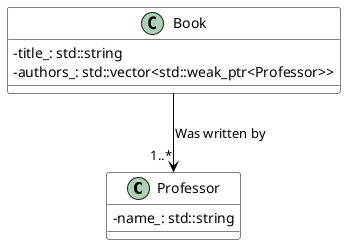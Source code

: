 @startuml
skinparam classAttributeIconSize 0
skinparam class {
    BackgroundColor White
    ArrowColor Black
    BorderColor Black
}

class Professor {
- name_: std::string

}

class Book {
-title_: std::string
-authors_: std::vector<std::weak_ptr<Professor>>

}

Book -->  "1..*" Professor: Was written by


@enduml